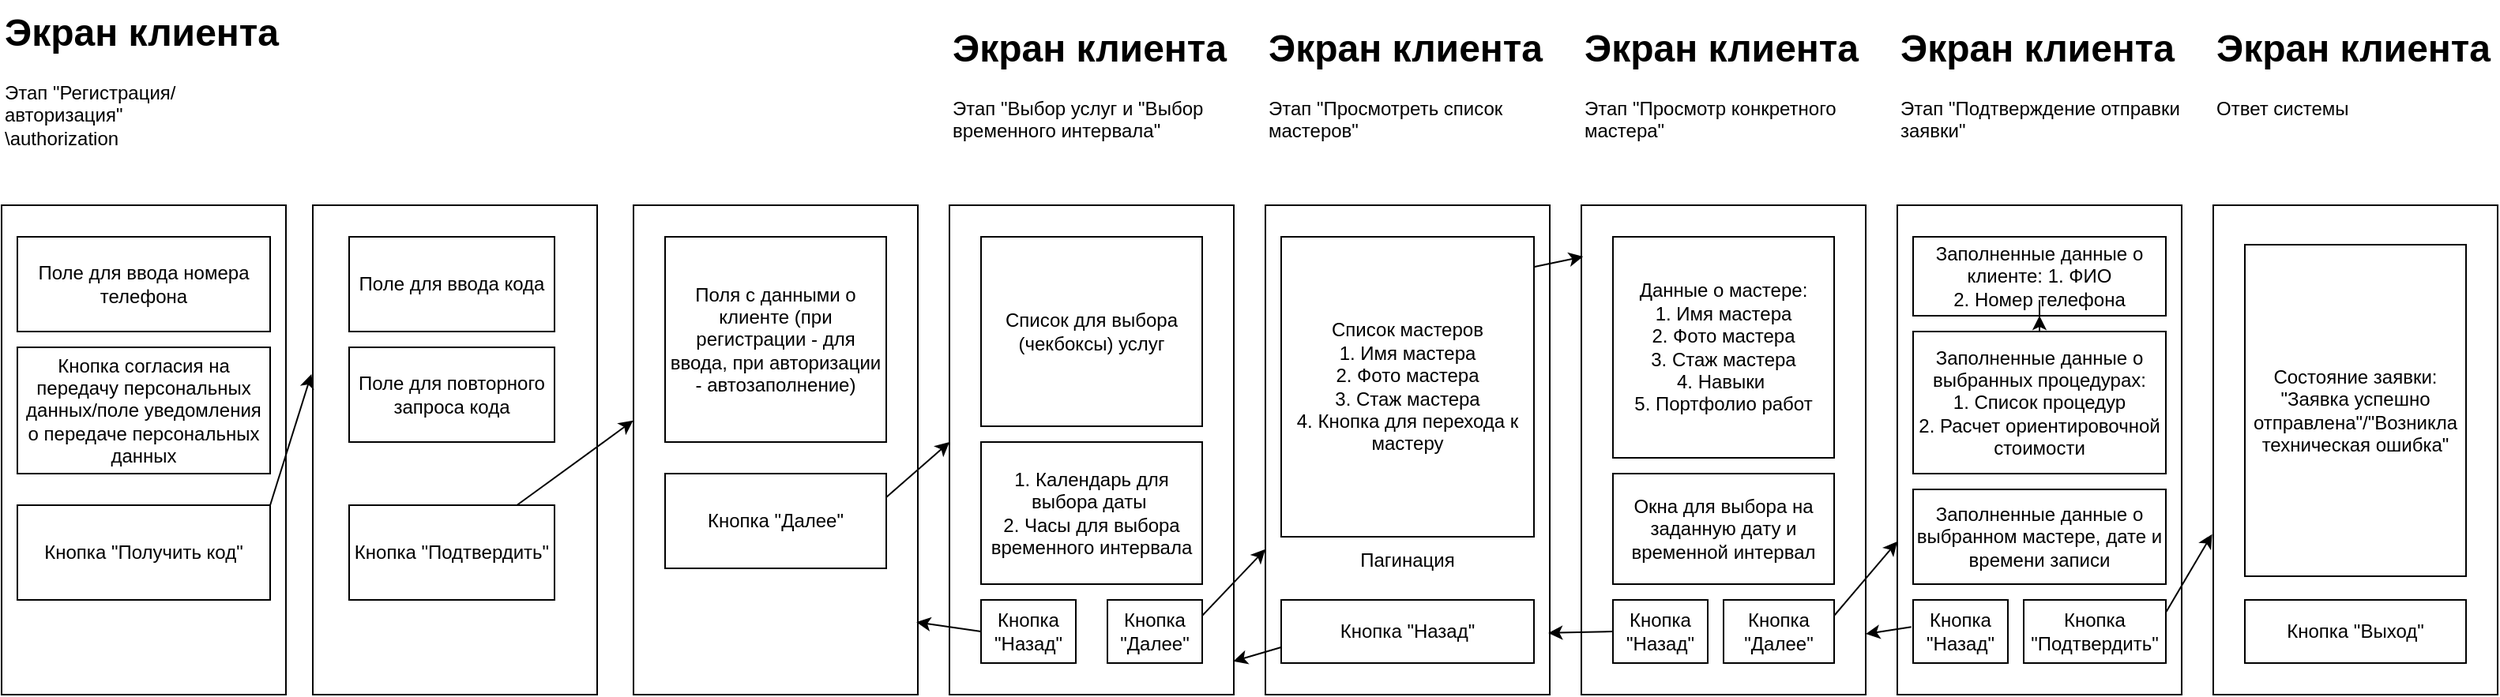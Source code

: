 <?xml version="1.0" encoding="UTF-8"?>
<mxfile version="24.8.6">
  <diagram name="Страница — 1" id="6LBImwr1Vb92L8S9MCvD">
    <mxGraphModel dx="3617" dy="2456" grid="1" gridSize="10" guides="1" tooltips="1" connect="1" arrows="1" fold="1" page="1" pageScale="1" pageWidth="827" pageHeight="1169" math="0" shadow="0">
      <root>
        <mxCell id="0" />
        <mxCell id="1" parent="0" />
        <mxCell id="2" value="" style="rounded=0;whiteSpace=wrap;html=1;" vertex="1" parent="1">
          <mxGeometry x="-790" y="-340" width="180" height="310" as="geometry" />
        </mxCell>
        <mxCell id="3" value="&lt;h1 style=&quot;margin-top: 0px;&quot;&gt;Экран клиента&lt;/h1&gt;&lt;div&gt;Этап &quot;Регистрация/авторизация&quot;&lt;/div&gt;&lt;div&gt;\authorization&lt;/div&gt;&lt;p&gt;&lt;br&gt;&lt;/p&gt;" style="text;html=1;whiteSpace=wrap;overflow=hidden;rounded=0;" vertex="1" parent="1">
          <mxGeometry x="-790" y="-470" width="180" height="120" as="geometry" />
        </mxCell>
        <mxCell id="4" value="Поле для ввода номера телефона" style="rounded=0;whiteSpace=wrap;html=1;" vertex="1" parent="1">
          <mxGeometry x="-780" y="-320" width="160" height="60" as="geometry" />
        </mxCell>
        <mxCell id="5" value="Кнопка согласия на передачу персональных данных/поле уведомления о передаче персональных данных" style="rounded=0;whiteSpace=wrap;html=1;" vertex="1" parent="1">
          <mxGeometry x="-780" y="-250" width="160" height="80" as="geometry" />
        </mxCell>
        <mxCell id="6" value="Кнопка &quot;Получить код&quot;" style="rounded=0;whiteSpace=wrap;html=1;" vertex="1" parent="1">
          <mxGeometry x="-780" y="-150" width="160" height="60" as="geometry" />
        </mxCell>
        <mxCell id="7" value="" style="rounded=0;whiteSpace=wrap;html=1;" vertex="1" parent="1">
          <mxGeometry x="-190" y="-340" width="180" height="310" as="geometry" />
        </mxCell>
        <mxCell id="8" value="&lt;h1 style=&quot;margin-top: 0px;&quot;&gt;Экран клиента&lt;/h1&gt;&lt;div&gt;Этап &quot;Выбор услуг и &quot;Выбор временного интервала&quot;&lt;/div&gt;&lt;p&gt;&lt;br&gt;&lt;/p&gt;" style="text;html=1;whiteSpace=wrap;overflow=hidden;rounded=0;" vertex="1" parent="1">
          <mxGeometry x="-190" y="-460" width="180" height="120" as="geometry" />
        </mxCell>
        <mxCell id="9" value="Список для выбора (чекбоксы) услуг" style="rounded=0;whiteSpace=wrap;html=1;" vertex="1" parent="1">
          <mxGeometry x="-170" y="-320" width="140" height="120" as="geometry" />
        </mxCell>
        <mxCell id="10" value="" style="rounded=0;whiteSpace=wrap;html=1;" vertex="1" parent="1">
          <mxGeometry x="-593" y="-340" width="180" height="310" as="geometry" />
        </mxCell>
        <mxCell id="11" value="Поле для ввода кода" style="rounded=0;whiteSpace=wrap;html=1;" vertex="1" parent="1">
          <mxGeometry x="-570" y="-320" width="130" height="60" as="geometry" />
        </mxCell>
        <mxCell id="12" value="Поле для повторного запроса кода" style="rounded=0;whiteSpace=wrap;html=1;" vertex="1" parent="1">
          <mxGeometry x="-570" y="-250" width="130" height="60" as="geometry" />
        </mxCell>
        <mxCell id="13" value="Кнопка &quot;Подтвердить&quot;" style="rounded=0;whiteSpace=wrap;html=1;" vertex="1" parent="1">
          <mxGeometry x="-570" y="-150" width="130" height="60" as="geometry" />
        </mxCell>
        <mxCell id="14" value="" style="rounded=0;whiteSpace=wrap;html=1;" vertex="1" parent="1">
          <mxGeometry x="-390" y="-340" width="180" height="310" as="geometry" />
        </mxCell>
        <mxCell id="15" value="Поля с данными о клиенте (при регистрации - для ввода, при авторизации - автозаполнение)" style="rounded=0;whiteSpace=wrap;html=1;" vertex="1" parent="1">
          <mxGeometry x="-370" y="-320" width="140" height="130" as="geometry" />
        </mxCell>
        <mxCell id="16" value="Кнопка &quot;Далее&quot;" style="rounded=0;whiteSpace=wrap;html=1;" vertex="1" parent="1">
          <mxGeometry x="-370" y="-170" width="140" height="60" as="geometry" />
        </mxCell>
        <mxCell id="17" value="1. Календарь для выбора даты&amp;nbsp;&lt;div&gt;2. Часы для выбора временного интервала&lt;/div&gt;" style="rounded=0;whiteSpace=wrap;html=1;" vertex="1" parent="1">
          <mxGeometry x="-170" y="-190" width="140" height="90" as="geometry" />
        </mxCell>
        <mxCell id="18" value="Кнопка &quot;Далее&quot;" style="rounded=0;whiteSpace=wrap;html=1;" vertex="1" parent="1">
          <mxGeometry x="-90" y="-90" width="60" height="40" as="geometry" />
        </mxCell>
        <mxCell id="19" value="" style="rounded=0;whiteSpace=wrap;html=1;" vertex="1" parent="1">
          <mxGeometry x="10" y="-340" width="180" height="310" as="geometry" />
        </mxCell>
        <mxCell id="20" value="&lt;h1 style=&quot;margin-top: 0px;&quot;&gt;Экран клиента&lt;/h1&gt;&lt;div&gt;Этап &quot;Просмотреть список мастеров&quot;&lt;/div&gt;&lt;p&gt;&lt;br&gt;&lt;/p&gt;" style="text;html=1;whiteSpace=wrap;overflow=hidden;rounded=0;" vertex="1" parent="1">
          <mxGeometry x="10" y="-460" width="180" height="120" as="geometry" />
        </mxCell>
        <mxCell id="21" value="Список мастеров&lt;div&gt;1. Имя мастера&lt;/div&gt;&lt;div&gt;2. Фото мастера&lt;/div&gt;&lt;div&gt;3. Стаж мастера&lt;/div&gt;&lt;div&gt;4. Кнопка для перехода к мастеру&lt;/div&gt;" style="rounded=0;whiteSpace=wrap;html=1;" vertex="1" parent="1">
          <mxGeometry x="20" y="-320" width="160" height="190" as="geometry" />
        </mxCell>
        <mxCell id="22" value="Кнопка &quot;Назад&quot;" style="rounded=0;whiteSpace=wrap;html=1;" vertex="1" parent="1">
          <mxGeometry x="-170" y="-90" width="60" height="40" as="geometry" />
        </mxCell>
        <mxCell id="23" value="Кнопка &quot;Назад&quot;" style="rounded=0;whiteSpace=wrap;html=1;" vertex="1" parent="1">
          <mxGeometry x="20" y="-90" width="160" height="40" as="geometry" />
        </mxCell>
        <mxCell id="24" value="" style="rounded=0;whiteSpace=wrap;html=1;" vertex="1" parent="1">
          <mxGeometry x="210" y="-340" width="180" height="310" as="geometry" />
        </mxCell>
        <mxCell id="25" value="&lt;h1 style=&quot;margin-top: 0px;&quot;&gt;Экран клиента&lt;/h1&gt;&lt;div&gt;Этап &quot;Просмотр конкретного мастера&quot;&lt;/div&gt;&lt;p&gt;&lt;br&gt;&lt;/p&gt;" style="text;html=1;whiteSpace=wrap;overflow=hidden;rounded=0;" vertex="1" parent="1">
          <mxGeometry x="210" y="-460" width="180" height="120" as="geometry" />
        </mxCell>
        <mxCell id="26" value="Данные о мастере:&lt;div&gt;1. Имя мастера&lt;/div&gt;&lt;div&gt;2. Фото мастера&lt;/div&gt;&lt;div&gt;3. Стаж мастера&lt;/div&gt;&lt;div&gt;4. Навыки&amp;nbsp;&lt;/div&gt;&lt;div&gt;5. Портфолио работ&lt;/div&gt;" style="rounded=0;whiteSpace=wrap;html=1;" vertex="1" parent="1">
          <mxGeometry x="230" y="-320" width="140" height="140" as="geometry" />
        </mxCell>
        <mxCell id="27" value="Кнопка &quot;Назад&quot;" style="rounded=0;whiteSpace=wrap;html=1;" vertex="1" parent="1">
          <mxGeometry x="230" y="-90" width="60" height="40" as="geometry" />
        </mxCell>
        <mxCell id="28" value="Кнопка &quot;Далее&quot;" style="rounded=0;whiteSpace=wrap;html=1;" vertex="1" parent="1">
          <mxGeometry x="300" y="-90" width="70" height="40" as="geometry" />
        </mxCell>
        <mxCell id="29" value="Окна для выбора на заданную дату и временной интервал" style="rounded=0;whiteSpace=wrap;html=1;" vertex="1" parent="1">
          <mxGeometry x="230" y="-170" width="140" height="70" as="geometry" />
        </mxCell>
        <mxCell id="30" value="" style="rounded=0;whiteSpace=wrap;html=1;" vertex="1" parent="1">
          <mxGeometry x="410" y="-340" width="180" height="310" as="geometry" />
        </mxCell>
        <mxCell id="31" value="&lt;h1 style=&quot;margin-top: 0px;&quot;&gt;Экран клиента&lt;/h1&gt;&lt;div&gt;Этап &quot;Подтверждение отправки заявки&quot;&lt;/div&gt;&lt;p&gt;&lt;br&gt;&lt;/p&gt;" style="text;html=1;whiteSpace=wrap;overflow=hidden;rounded=0;" vertex="1" parent="1">
          <mxGeometry x="410" y="-460" width="180" height="120" as="geometry" />
        </mxCell>
        <mxCell id="32" value="Заполненные данные о клиенте: 1. ФИО&lt;div&gt;2. Номер телефона&lt;/div&gt;" style="rounded=0;whiteSpace=wrap;html=1;" vertex="1" parent="1">
          <mxGeometry x="420" y="-320" width="160" height="50" as="geometry" />
        </mxCell>
        <mxCell id="33" value="Кнопка &quot;Назад&quot;" style="rounded=0;whiteSpace=wrap;html=1;" vertex="1" parent="1">
          <mxGeometry x="420" y="-90" width="60" height="40" as="geometry" />
        </mxCell>
        <mxCell id="34" value="Кнопка &quot;Подтвердить&quot;" style="rounded=0;whiteSpace=wrap;html=1;" vertex="1" parent="1">
          <mxGeometry x="490" y="-90" width="90" height="40" as="geometry" />
        </mxCell>
        <mxCell id="35" value="" style="edgeStyle=orthogonalEdgeStyle;rounded=0;orthogonalLoop=1;jettySize=auto;html=1;" edge="1" source="36" target="32" parent="1">
          <mxGeometry relative="1" as="geometry" />
        </mxCell>
        <mxCell id="36" value="Заполненные данные о выбранных процедурах:&lt;div&gt;1. Список процедур&lt;/div&gt;&lt;div&gt;2. Расчет ориентировочной стоимости&lt;/div&gt;" style="rounded=0;whiteSpace=wrap;html=1;" vertex="1" parent="1">
          <mxGeometry x="420" y="-260" width="160" height="90" as="geometry" />
        </mxCell>
        <mxCell id="37" value="Заполненные данные о выбранном мастере, дате и времени записи" style="rounded=0;whiteSpace=wrap;html=1;" vertex="1" parent="1">
          <mxGeometry x="420" y="-160" width="160" height="60" as="geometry" />
        </mxCell>
        <mxCell id="38" value="" style="rounded=0;whiteSpace=wrap;html=1;" vertex="1" parent="1">
          <mxGeometry x="610" y="-340" width="180" height="310" as="geometry" />
        </mxCell>
        <mxCell id="39" value="&lt;h1 style=&quot;margin-top: 0px;&quot;&gt;Экран клиента&lt;/h1&gt;&lt;div&gt;Ответ системы&lt;/div&gt;&lt;p&gt;&lt;br&gt;&lt;/p&gt;" style="text;html=1;whiteSpace=wrap;overflow=hidden;rounded=0;" vertex="1" parent="1">
          <mxGeometry x="610" y="-460" width="180" height="120" as="geometry" />
        </mxCell>
        <mxCell id="40" value="Состояние заявки: &quot;Заявка успешно отправлена&quot;/&quot;Возникла техническая ошибка&quot;" style="rounded=0;whiteSpace=wrap;html=1;" vertex="1" parent="1">
          <mxGeometry x="630" y="-315" width="140" height="210" as="geometry" />
        </mxCell>
        <mxCell id="41" value="Кнопка &quot;Выход&quot;" style="rounded=0;whiteSpace=wrap;html=1;" vertex="1" parent="1">
          <mxGeometry x="630" y="-90" width="140" height="40" as="geometry" />
        </mxCell>
        <mxCell id="42" value="Пагинация" style="text;html=1;align=center;verticalAlign=middle;whiteSpace=wrap;rounded=0;" vertex="1" parent="1">
          <mxGeometry x="70" y="-130" width="60" height="30" as="geometry" />
        </mxCell>
        <mxCell id="43" value="" style="endArrow=classic;html=1;rounded=0;entryX=-0.005;entryY=0.345;entryDx=0;entryDy=0;exitX=1;exitY=0;exitDx=0;exitDy=0;entryPerimeter=0;" edge="1" source="6" target="10" parent="1">
          <mxGeometry width="50" height="50" relative="1" as="geometry">
            <mxPoint x="-620" y="-140" as="sourcePoint" />
            <mxPoint x="-570" y="-190" as="targetPoint" />
          </mxGeometry>
        </mxCell>
        <mxCell id="44" value="" style="endArrow=classic;html=1;rounded=0;entryX=-0.001;entryY=0.44;entryDx=0;entryDy=0;entryPerimeter=0;" edge="1" source="13" target="14" parent="1">
          <mxGeometry width="50" height="50" relative="1" as="geometry">
            <mxPoint x="-310" y="-130" as="sourcePoint" />
            <mxPoint x="-260" y="-180" as="targetPoint" />
          </mxGeometry>
        </mxCell>
        <mxCell id="45" value="" style="endArrow=classic;html=1;rounded=0;exitX=1;exitY=0.25;exitDx=0;exitDy=0;entryX=0;entryY=0.484;entryDx=0;entryDy=0;entryPerimeter=0;" edge="1" source="16" target="7" parent="1">
          <mxGeometry width="50" height="50" relative="1" as="geometry">
            <mxPoint x="-160" y="-140" as="sourcePoint" />
            <mxPoint x="-110" y="-190" as="targetPoint" />
          </mxGeometry>
        </mxCell>
        <mxCell id="46" value="" style="endArrow=classic;html=1;rounded=0;entryX=0.995;entryY=0.852;entryDx=0;entryDy=0;entryPerimeter=0;exitX=0;exitY=0.5;exitDx=0;exitDy=0;" edge="1" source="22" target="14" parent="1">
          <mxGeometry width="50" height="50" relative="1" as="geometry">
            <mxPoint x="-100" y="-160" as="sourcePoint" />
            <mxPoint x="-50" y="-210" as="targetPoint" />
          </mxGeometry>
        </mxCell>
        <mxCell id="47" value="" style="endArrow=classic;html=1;rounded=0;exitX=1;exitY=0.25;exitDx=0;exitDy=0;entryX=0;entryY=0.703;entryDx=0;entryDy=0;entryPerimeter=0;" edge="1" source="18" target="19" parent="1">
          <mxGeometry width="50" height="50" relative="1" as="geometry">
            <mxPoint x="20" y="-160" as="sourcePoint" />
            <mxPoint x="70" y="-210" as="targetPoint" />
          </mxGeometry>
        </mxCell>
        <mxCell id="48" value="" style="endArrow=classic;html=1;rounded=0;entryX=0.998;entryY=0.932;entryDx=0;entryDy=0;entryPerimeter=0;exitX=0;exitY=0.75;exitDx=0;exitDy=0;" edge="1" source="23" target="7" parent="1">
          <mxGeometry width="50" height="50" relative="1" as="geometry">
            <mxPoint x="30" y="-60" as="sourcePoint" />
            <mxPoint x="80" y="-110" as="targetPoint" />
          </mxGeometry>
        </mxCell>
        <mxCell id="49" value="" style="endArrow=classic;html=1;rounded=0;entryX=0.006;entryY=0.105;entryDx=0;entryDy=0;entryPerimeter=0;exitX=1.002;exitY=0.1;exitDx=0;exitDy=0;exitPerimeter=0;" edge="1" source="21" target="24" parent="1">
          <mxGeometry width="50" height="50" relative="1" as="geometry">
            <mxPoint x="130" y="-180" as="sourcePoint" />
            <mxPoint x="180" y="-230" as="targetPoint" />
          </mxGeometry>
        </mxCell>
        <mxCell id="50" value="" style="endArrow=classic;html=1;rounded=0;entryX=0.995;entryY=0.874;entryDx=0;entryDy=0;entryPerimeter=0;exitX=0;exitY=0.5;exitDx=0;exitDy=0;" edge="1" source="27" target="19" parent="1">
          <mxGeometry width="50" height="50" relative="1" as="geometry">
            <mxPoint x="200" y="-140" as="sourcePoint" />
            <mxPoint x="250" y="-190" as="targetPoint" />
          </mxGeometry>
        </mxCell>
        <mxCell id="51" value="" style="endArrow=classic;html=1;rounded=0;exitX=1;exitY=0.25;exitDx=0;exitDy=0;entryX=0;entryY=0.687;entryDx=0;entryDy=0;entryPerimeter=0;" edge="1" source="28" target="30" parent="1">
          <mxGeometry width="50" height="50" relative="1" as="geometry">
            <mxPoint x="400" y="-150" as="sourcePoint" />
            <mxPoint x="450" y="-200" as="targetPoint" />
          </mxGeometry>
        </mxCell>
        <mxCell id="52" value="" style="endArrow=classic;html=1;rounded=0;exitX=-0.019;exitY=0.427;exitDx=0;exitDy=0;exitPerimeter=0;entryX=1;entryY=0.876;entryDx=0;entryDy=0;entryPerimeter=0;" edge="1" source="33" target="24" parent="1">
          <mxGeometry width="50" height="50" relative="1" as="geometry">
            <mxPoint x="440" y="-100" as="sourcePoint" />
            <mxPoint x="387" y="-67" as="targetPoint" />
          </mxGeometry>
        </mxCell>
        <mxCell id="53" value="" style="endArrow=classic;html=1;rounded=0;exitX=1.003;exitY=0.187;exitDx=0;exitDy=0;exitPerimeter=0;entryX=-0.004;entryY=0.672;entryDx=0;entryDy=0;entryPerimeter=0;" edge="1" source="34" target="38" parent="1">
          <mxGeometry width="50" height="50" relative="1" as="geometry">
            <mxPoint x="560" y="-160" as="sourcePoint" />
            <mxPoint x="610" y="-210" as="targetPoint" />
          </mxGeometry>
        </mxCell>
      </root>
    </mxGraphModel>
  </diagram>
</mxfile>
